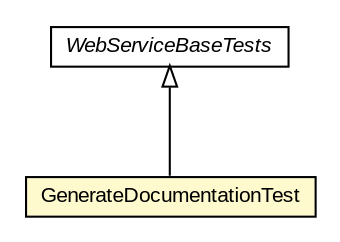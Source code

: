 #!/usr/local/bin/dot
#
# Class diagram 
# Generated by UMLGraph version R5_6-24-gf6e263 (http://www.umlgraph.org/)
#

digraph G {
	edge [fontname="arial",fontsize=10,labelfontname="arial",labelfontsize=10];
	node [fontname="arial",fontsize=10,shape=plaintext];
	nodesep=0.25;
	ranksep=0.5;
	// org.miloss.fgsms.services.rs.impl.GenerateDocumentationTest
	c6 [label=<<table title="org.miloss.fgsms.services.rs.impl.GenerateDocumentationTest" border="0" cellborder="1" cellspacing="0" cellpadding="2" port="p" bgcolor="lemonChiffon" href="./GenerateDocumentationTest.html">
		<tr><td><table border="0" cellspacing="0" cellpadding="1">
<tr><td align="center" balign="center"> GenerateDocumentationTest </td></tr>
		</table></td></tr>
		</table>>, URL="./GenerateDocumentationTest.html", fontname="arial", fontcolor="black", fontsize=10.0];
	//org.miloss.fgsms.services.rs.impl.GenerateDocumentationTest extends org.miloss.fgsms.test.WebServiceBaseTests
	c7:p -> c6:p [dir=back,arrowtail=empty];
	// org.miloss.fgsms.test.WebServiceBaseTests
	c7 [label=<<table title="org.miloss.fgsms.test.WebServiceBaseTests" border="0" cellborder="1" cellspacing="0" cellpadding="2" port="p" href="http://java.sun.com/j2se/1.4.2/docs/api/org/miloss/fgsms/test/WebServiceBaseTests.html">
		<tr><td><table border="0" cellspacing="0" cellpadding="1">
<tr><td align="center" balign="center"><font face="arial italic"> WebServiceBaseTests </font></td></tr>
		</table></td></tr>
		</table>>, URL="http://java.sun.com/j2se/1.4.2/docs/api/org/miloss/fgsms/test/WebServiceBaseTests.html", fontname="arial", fontcolor="black", fontsize=10.0];
}

